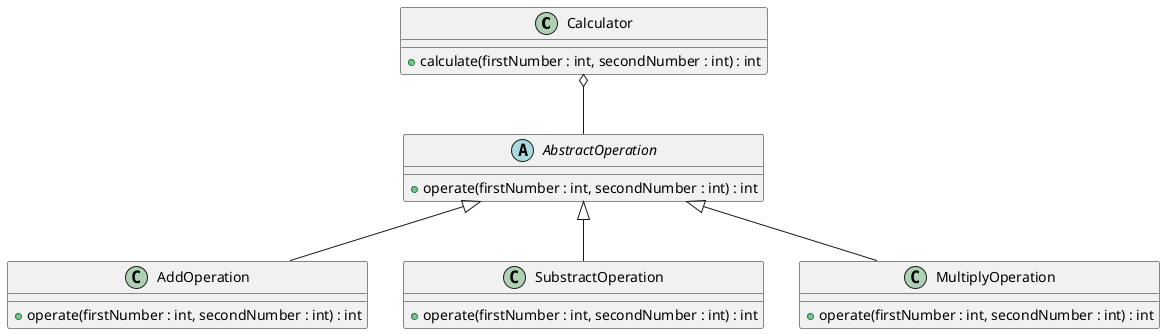@startuml
Calculator o-- AbstractOperation
AbstractOperation <|-- AddOperation
AbstractOperation <|-- SubstractOperation
AbstractOperation <|-- MultiplyOperation

class Calculator {
  + calculate(firstNumber : int, secondNumber : int) : int
}

abstract class AbstractOperation {
  + operate(firstNumber : int, secondNumber : int) : int
}

class AddOperation {
  + operate(firstNumber : int, secondNumber : int) : int
}

class SubstractOperation {
  + operate(firstNumber : int, secondNumber : int) : int
}

class MultiplyOperation {
  + operate(firstNumber : int, secondNumber : int) : int
}
@enduml
